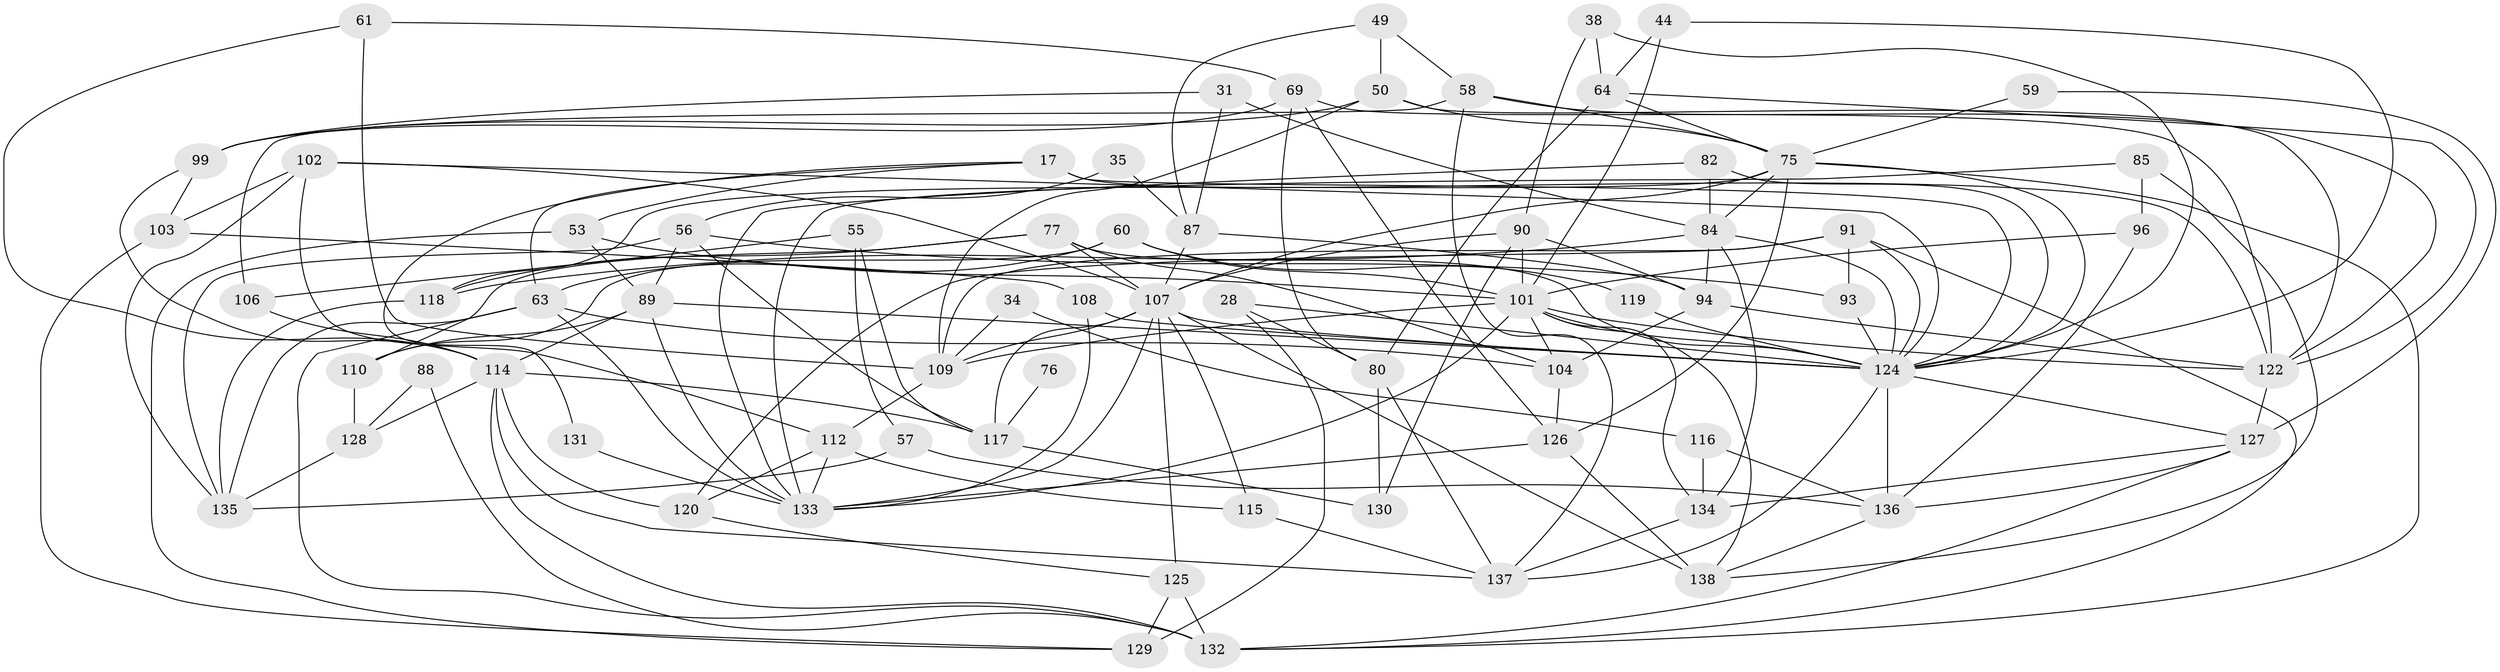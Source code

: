 // original degree distribution, {3: 0.2826086956521739, 2: 0.13043478260869565, 6: 0.10869565217391304, 4: 0.2463768115942029, 5: 0.18840579710144928, 7: 0.036231884057971016, 8: 0.007246376811594203}
// Generated by graph-tools (version 1.1) at 2025/51/03/09/25 04:51:42]
// undirected, 69 vertices, 169 edges
graph export_dot {
graph [start="1"]
  node [color=gray90,style=filled];
  17 [super="+15"];
  28 [super="+10"];
  31;
  34;
  35;
  38;
  44;
  49;
  50;
  53;
  55;
  56 [super="+5"];
  57;
  58 [super="+43"];
  59;
  60;
  61;
  63;
  64;
  69;
  75 [super="+65"];
  76;
  77 [super="+67"];
  80 [super="+41"];
  82 [super="+2"];
  84 [super="+3"];
  85;
  87 [super="+1"];
  88;
  89 [super="+40"];
  90 [super="+12"];
  91 [super="+62"];
  93 [super="+52"];
  94;
  96 [super="+48+70"];
  99;
  101 [super="+23+72"];
  102 [super="+78"];
  103;
  104;
  106;
  107 [super="+71+79"];
  108;
  109 [super="+98+36"];
  110;
  112;
  114 [super="+16+92"];
  115;
  116 [super="+21"];
  117 [super="+66"];
  118 [super="+7+8"];
  119;
  120;
  122 [super="+11+105"];
  124 [super="+121+73+46+123"];
  125 [super="+83"];
  126 [super="+39"];
  127 [super="+22+97"];
  128;
  129 [super="+4"];
  130;
  131;
  132 [super="+25"];
  133 [super="+86"];
  134 [super="+18+27"];
  135 [super="+100"];
  136 [super="+32+113"];
  137 [super="+26"];
  138 [super="+81"];
  17 -- 53;
  17 -- 131;
  17 -- 63;
  17 -- 122 [weight=2];
  17 -- 124 [weight=3];
  28 -- 80;
  28 -- 129 [weight=2];
  28 -- 124;
  31 -- 99;
  31 -- 84;
  31 -- 87;
  34 -- 116;
  34 -- 109;
  35 -- 87;
  35 -- 56;
  38 -- 90;
  38 -- 64;
  38 -- 124;
  44 -- 64;
  44 -- 124;
  44 -- 101;
  49 -- 58;
  49 -- 50;
  49 -- 87;
  50 -- 109;
  50 -- 99;
  50 -- 122;
  50 -- 75;
  53 -- 89;
  53 -- 129;
  53 -- 101;
  55 -- 106;
  55 -- 57;
  55 -- 117 [weight=2];
  56 -- 93 [weight=2];
  56 -- 117;
  56 -- 135 [weight=2];
  56 -- 89;
  57 -- 135;
  57 -- 136;
  58 -- 137;
  58 -- 106;
  58 -- 122 [weight=2];
  58 -- 75;
  59 -- 127;
  59 -- 75;
  60 -- 63;
  60 -- 110;
  60 -- 119;
  60 -- 101;
  61 -- 109;
  61 -- 69;
  61 -- 114;
  63 -- 104;
  63 -- 135;
  63 -- 133;
  63 -- 132;
  64 -- 75;
  64 -- 122;
  64 -- 80;
  69 -- 99;
  69 -- 80;
  69 -- 122;
  69 -- 126;
  75 -- 124 [weight=2];
  75 -- 132 [weight=2];
  75 -- 107;
  75 -- 84;
  75 -- 118;
  75 -- 126;
  76 -- 117 [weight=2];
  77 -- 107;
  77 -- 124 [weight=2];
  77 -- 118;
  77 -- 104;
  77 -- 110;
  80 -- 137;
  80 -- 130;
  82 -- 133;
  82 -- 84;
  82 -- 124;
  84 -- 94;
  84 -- 118 [weight=2];
  84 -- 134;
  84 -- 124;
  85 -- 133;
  85 -- 96;
  85 -- 138;
  87 -- 94;
  87 -- 107;
  88 -- 128;
  88 -- 132;
  89 -- 133 [weight=2];
  89 -- 110;
  89 -- 114;
  89 -- 124;
  90 -- 130;
  90 -- 94;
  90 -- 101;
  90 -- 107;
  91 -- 120;
  91 -- 132;
  91 -- 124;
  91 -- 109 [weight=2];
  91 -- 93;
  93 -- 124 [weight=3];
  94 -- 122;
  94 -- 104;
  96 -- 101;
  96 -- 136 [weight=3];
  99 -- 103;
  99 -- 114;
  101 -- 109 [weight=2];
  101 -- 133;
  101 -- 124 [weight=2];
  101 -- 122 [weight=2];
  101 -- 134;
  101 -- 104;
  101 -- 138;
  102 -- 112;
  102 -- 103;
  102 -- 124;
  102 -- 107;
  102 -- 135;
  103 -- 129;
  103 -- 108;
  104 -- 126;
  106 -- 114;
  107 -- 117 [weight=3];
  107 -- 125;
  107 -- 133 [weight=2];
  107 -- 138 [weight=2];
  107 -- 115;
  107 -- 109 [weight=2];
  107 -- 124;
  108 -- 133;
  108 -- 124 [weight=2];
  109 -- 112;
  110 -- 128;
  112 -- 115;
  112 -- 120;
  112 -- 133;
  114 -- 120;
  114 -- 128;
  114 -- 137;
  114 -- 117;
  114 -- 132;
  115 -- 137;
  116 -- 134 [weight=2];
  116 -- 136 [weight=2];
  117 -- 130;
  118 -- 135;
  119 -- 124;
  120 -- 125;
  122 -- 127;
  124 -- 137;
  124 -- 136 [weight=2];
  124 -- 127 [weight=2];
  125 -- 132 [weight=2];
  125 -- 129;
  126 -- 133;
  126 -- 138;
  127 -- 132;
  127 -- 134;
  127 -- 136;
  128 -- 135;
  131 -- 133;
  134 -- 137 [weight=2];
  136 -- 138;
}
